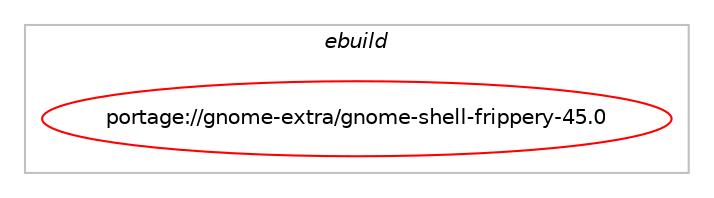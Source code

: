 digraph prolog {

# *************
# Graph options
# *************

newrank=true;
concentrate=true;
compound=true;
graph [rankdir=LR,fontname=Helvetica,fontsize=10,ranksep=1.5];#, ranksep=2.5, nodesep=0.2];
edge  [arrowhead=vee];
node  [fontname=Helvetica,fontsize=10];

# **********
# The ebuild
# **********

subgraph cluster_leftcol {
color=gray;
label=<<i>ebuild</i>>;
id [label="portage://gnome-extra/gnome-shell-frippery-45.0", color=red, width=4, href="../gnome-extra/gnome-shell-frippery-45.0.svg"];
}

# ****************
# The dependencies
# ****************

subgraph cluster_midcol {
color=gray;
label=<<i>dependencies</i>>;
subgraph cluster_compile {
fillcolor="#eeeeee";
style=filled;
label=<<i>compile</i>>;
}
subgraph cluster_compileandrun {
fillcolor="#eeeeee";
style=filled;
label=<<i>compile and run</i>>;
}
subgraph cluster_run {
fillcolor="#eeeeee";
style=filled;
label=<<i>run</i>>;
# *** BEGIN UNKNOWN DEPENDENCY TYPE (TODO) ***
# id -> equal(package_dependency(portage://gnome-extra/gnome-shell-frippery-45.0,run,no,app-eselect,eselect-gnome-shell-extensions,none,[,,],[],[]))
# *** END UNKNOWN DEPENDENCY TYPE (TODO) ***

# *** BEGIN UNKNOWN DEPENDENCY TYPE (TODO) ***
# id -> equal(package_dependency(portage://gnome-extra/gnome-shell-frippery-45.0,run,no,dev-libs,gjs,greaterequal,[1.29,,,1.29],[],[]))
# *** END UNKNOWN DEPENDENCY TYPE (TODO) ***

# *** BEGIN UNKNOWN DEPENDENCY TYPE (TODO) ***
# id -> equal(package_dependency(portage://gnome-extra/gnome-shell-frippery-45.0,run,no,dev-libs,gobject-introspection,none,[,,],any_same_slot,[]))
# *** END UNKNOWN DEPENDENCY TYPE (TODO) ***

# *** BEGIN UNKNOWN DEPENDENCY TYPE (TODO) ***
# id -> equal(package_dependency(portage://gnome-extra/gnome-shell-frippery-45.0,run,no,gnome-base,gnome-menus,none,[,,],[slot(3)],[use(enable(introspection),none)]))
# *** END UNKNOWN DEPENDENCY TYPE (TODO) ***

# *** BEGIN UNKNOWN DEPENDENCY TYPE (TODO) ***
# id -> equal(package_dependency(portage://gnome-extra/gnome-shell-frippery-45.0,run,no,gnome-base,gnome-shell,equal,[45*,,,45*],[],[]))
# *** END UNKNOWN DEPENDENCY TYPE (TODO) ***

# *** BEGIN UNKNOWN DEPENDENCY TYPE (TODO) ***
# id -> equal(package_dependency(portage://gnome-extra/gnome-shell-frippery-45.0,run,no,gui-libs,gtk,none,[,,],[slot(4)],[use(enable(introspection),none)]))
# *** END UNKNOWN DEPENDENCY TYPE (TODO) ***

# *** BEGIN UNKNOWN DEPENDENCY TYPE (TODO) ***
# id -> equal(package_dependency(portage://gnome-extra/gnome-shell-frippery-45.0,run,no,media-libs,clutter,none,[,,],[slot(1.0)],[use(enable(introspection),none)]))
# *** END UNKNOWN DEPENDENCY TYPE (TODO) ***

# *** BEGIN UNKNOWN DEPENDENCY TYPE (TODO) ***
# id -> equal(package_dependency(portage://gnome-extra/gnome-shell-frippery-45.0,run,no,x11-libs,pango,none,[,,],[],[use(enable(introspection),none)]))
# *** END UNKNOWN DEPENDENCY TYPE (TODO) ***

}
}

# **************
# The candidates
# **************

subgraph cluster_choices {
rank=same;
color=gray;
label=<<i>candidates</i>>;

}

}
